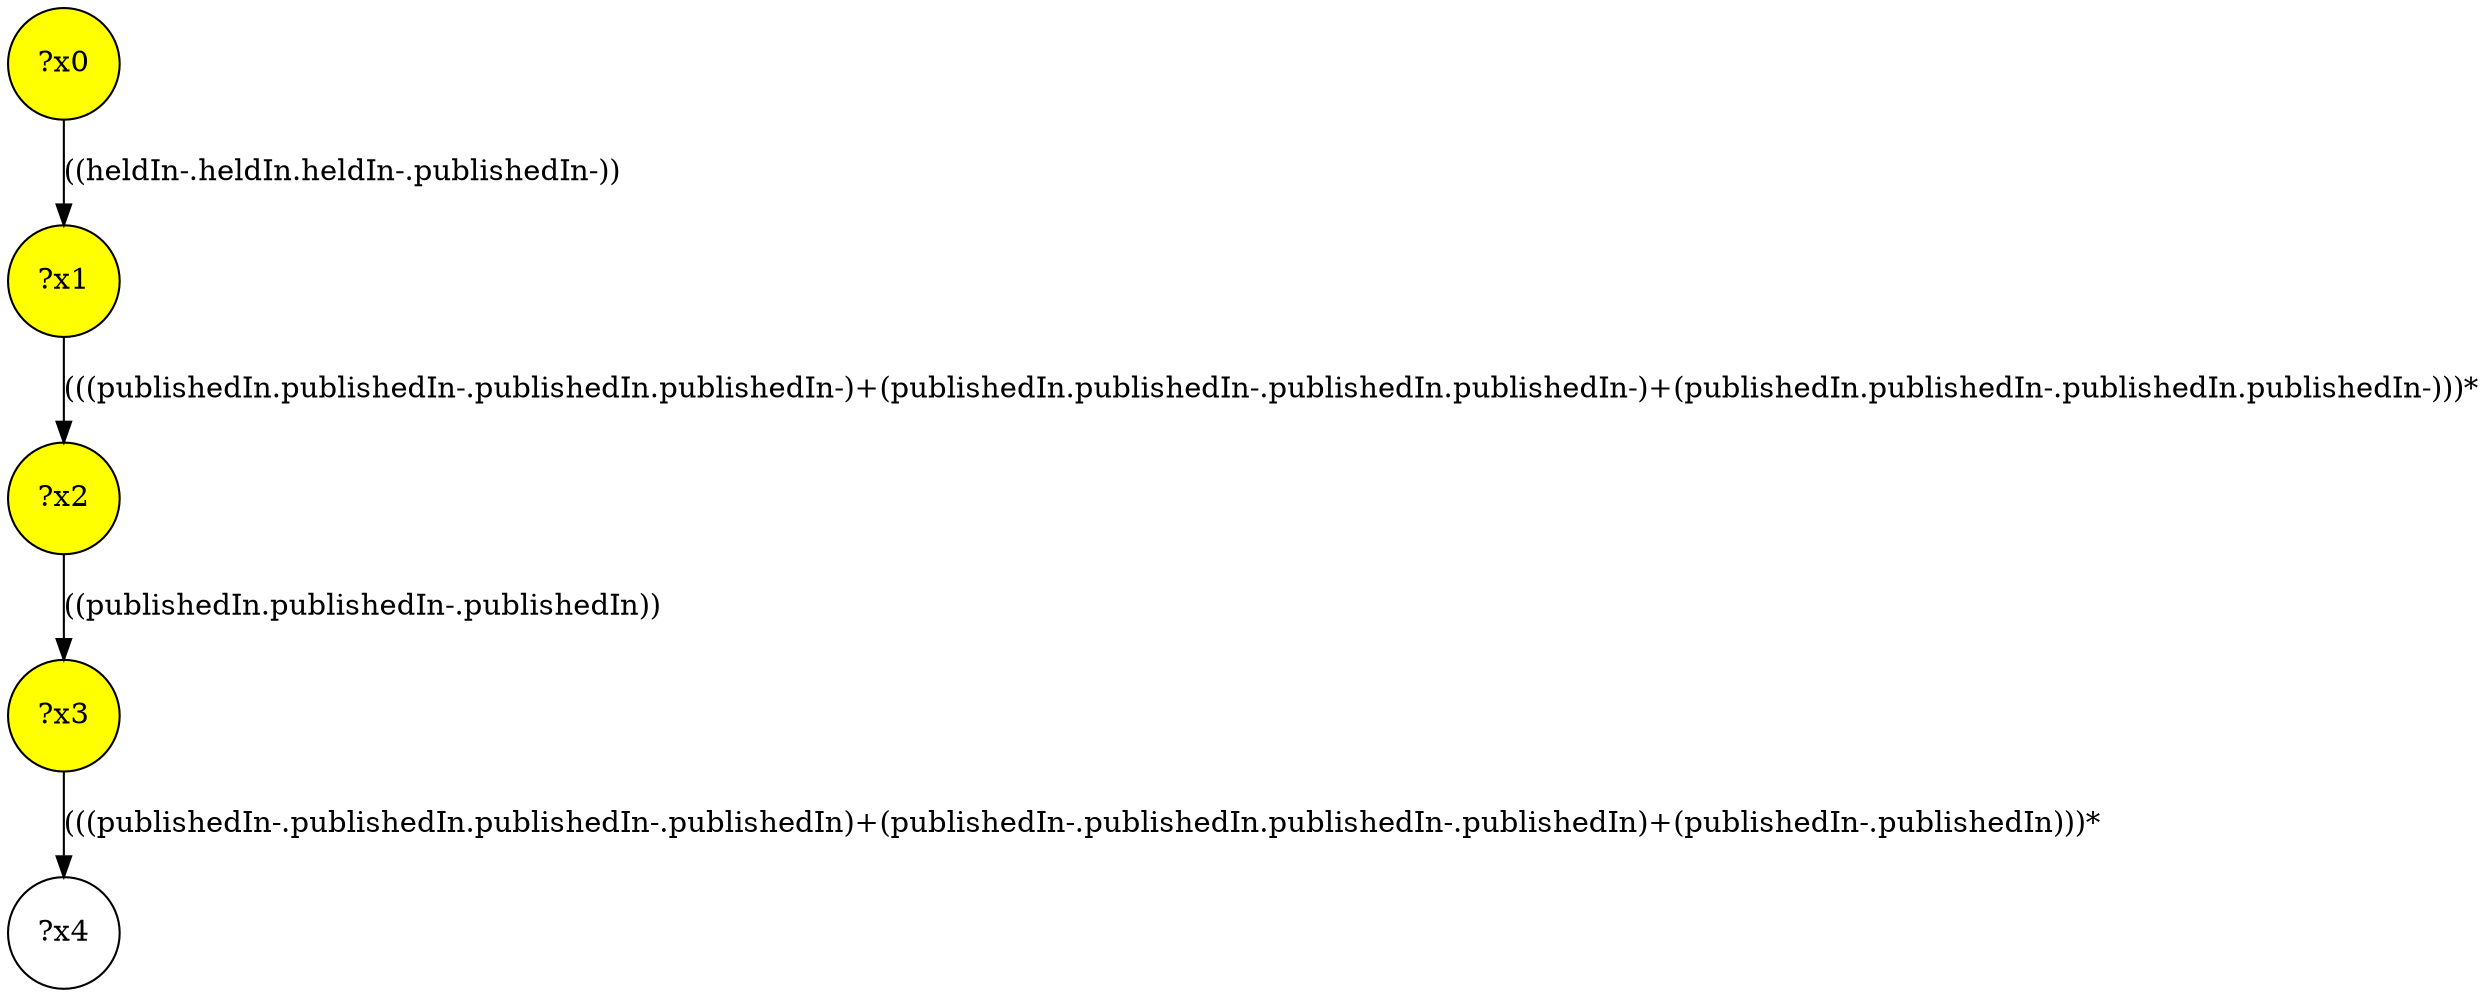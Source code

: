 digraph g {
	x3 [fillcolor="yellow", style="filled," shape=circle, label="?x3"];
	x0 [fillcolor="yellow", style="filled," shape=circle, label="?x0"];
	x2 [fillcolor="yellow", style="filled," shape=circle, label="?x2"];
	x1 [fillcolor="yellow", style="filled," shape=circle, label="?x1"];
	x0 -> x1 [label="((heldIn-.heldIn.heldIn-.publishedIn-))"];
	x1 -> x2 [label="(((publishedIn.publishedIn-.publishedIn.publishedIn-)+(publishedIn.publishedIn-.publishedIn.publishedIn-)+(publishedIn.publishedIn-.publishedIn.publishedIn-)))*"];
	x2 -> x3 [label="((publishedIn.publishedIn-.publishedIn))"];
	x4 [shape=circle, label="?x4"];
	x3 -> x4 [label="(((publishedIn-.publishedIn.publishedIn-.publishedIn)+(publishedIn-.publishedIn.publishedIn-.publishedIn)+(publishedIn-.publishedIn)))*"];
}
